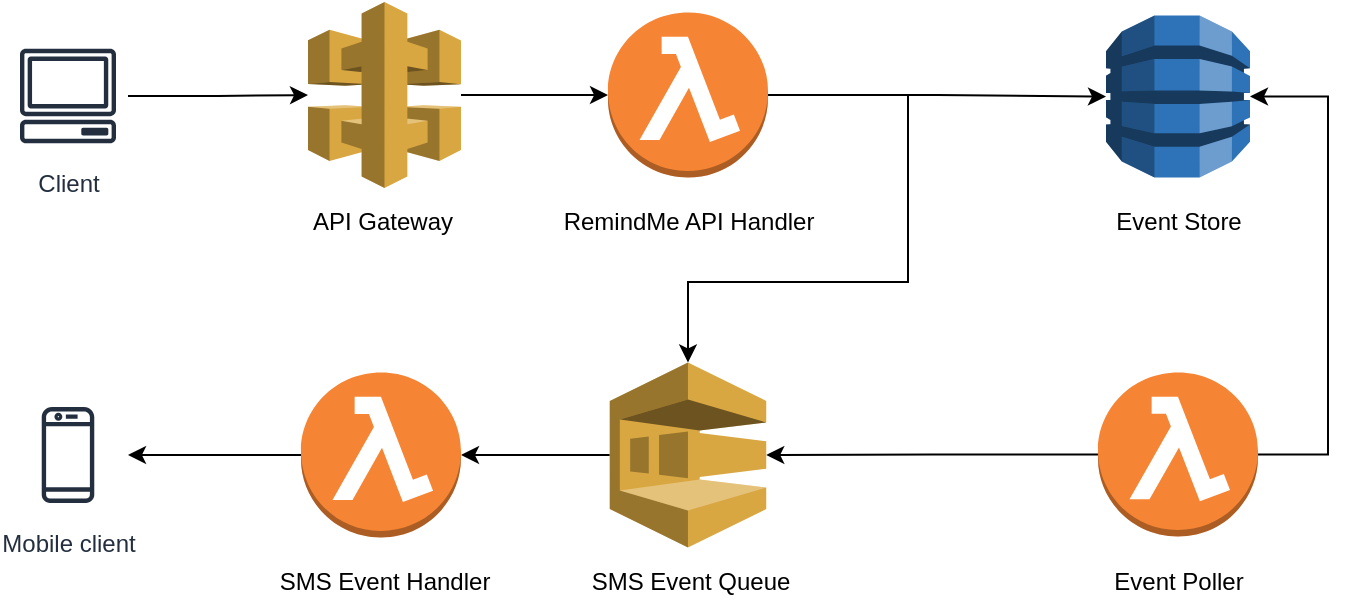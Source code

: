 <mxfile version="14.8.6" type="device"><diagram id="TaLyIe1XNwk1-9Kcsa6R" name="Page-1"><mxGraphModel dx="1186" dy="678" grid="1" gridSize="10" guides="1" tooltips="1" connect="1" arrows="1" fold="1" page="1" pageScale="1" pageWidth="1100" pageHeight="850" math="0" shadow="0"><root><mxCell id="0"/><mxCell id="1" parent="0"/><mxCell id="aUNqs7v3_N361dOuY1Bk-4" value="" style="outlineConnect=0;dashed=0;verticalLabelPosition=bottom;verticalAlign=top;align=center;html=1;shape=mxgraph.aws3.dynamo_db;fillColor=#2E73B8;gradientColor=none;" vertex="1" parent="1"><mxGeometry x="769" y="116.75" width="72" height="81" as="geometry"/></mxCell><mxCell id="aUNqs7v3_N361dOuY1Bk-19" value="" style="edgeStyle=orthogonalEdgeStyle;rounded=0;orthogonalLoop=1;jettySize=auto;html=1;" edge="1" parent="1" source="aUNqs7v3_N361dOuY1Bk-7" target="aUNqs7v3_N361dOuY1Bk-8"><mxGeometry relative="1" as="geometry"/></mxCell><mxCell id="aUNqs7v3_N361dOuY1Bk-7" value="" style="outlineConnect=0;dashed=0;verticalLabelPosition=bottom;verticalAlign=top;align=center;html=1;shape=mxgraph.aws3.api_gateway;fillColor=#D9A741;gradientColor=none;" vertex="1" parent="1"><mxGeometry x="370" y="110" width="76.5" height="93" as="geometry"/></mxCell><mxCell id="aUNqs7v3_N361dOuY1Bk-20" style="edgeStyle=orthogonalEdgeStyle;rounded=0;orthogonalLoop=1;jettySize=auto;html=1;exitX=1;exitY=0.5;exitDx=0;exitDy=0;exitPerimeter=0;" edge="1" parent="1" source="aUNqs7v3_N361dOuY1Bk-8" target="aUNqs7v3_N361dOuY1Bk-4"><mxGeometry relative="1" as="geometry"/></mxCell><mxCell id="aUNqs7v3_N361dOuY1Bk-29" style="edgeStyle=orthogonalEdgeStyle;rounded=0;orthogonalLoop=1;jettySize=auto;html=1;" edge="1" parent="1" target="aUNqs7v3_N361dOuY1Bk-14"><mxGeometry relative="1" as="geometry"><mxPoint x="670" y="157" as="sourcePoint"/><Array as="points"><mxPoint x="670" y="250"/><mxPoint x="560" y="250"/></Array></mxGeometry></mxCell><mxCell id="aUNqs7v3_N361dOuY1Bk-8" value="" style="outlineConnect=0;dashed=0;verticalLabelPosition=bottom;verticalAlign=top;align=center;html=1;shape=mxgraph.aws3.lambda_function;fillColor=#F58534;gradientColor=none;" vertex="1" parent="1"><mxGeometry x="520" y="115.25" width="80" height="82.5" as="geometry"/></mxCell><mxCell id="aUNqs7v3_N361dOuY1Bk-23" style="edgeStyle=orthogonalEdgeStyle;rounded=0;orthogonalLoop=1;jettySize=auto;html=1;exitX=1;exitY=0.5;exitDx=0;exitDy=0;exitPerimeter=0;entryX=1;entryY=0.5;entryDx=0;entryDy=0;entryPerimeter=0;" edge="1" parent="1" source="aUNqs7v3_N361dOuY1Bk-9" target="aUNqs7v3_N361dOuY1Bk-4"><mxGeometry relative="1" as="geometry"><mxPoint x="805" y="200" as="targetPoint"/><Array as="points"><mxPoint x="880" y="336"/><mxPoint x="880" y="157"/></Array></mxGeometry></mxCell><mxCell id="aUNqs7v3_N361dOuY1Bk-24" style="edgeStyle=orthogonalEdgeStyle;rounded=0;orthogonalLoop=1;jettySize=auto;html=1;exitX=0;exitY=0.5;exitDx=0;exitDy=0;exitPerimeter=0;entryX=1;entryY=0.5;entryDx=0;entryDy=0;entryPerimeter=0;" edge="1" parent="1" source="aUNqs7v3_N361dOuY1Bk-9" target="aUNqs7v3_N361dOuY1Bk-14"><mxGeometry relative="1" as="geometry"/></mxCell><mxCell id="aUNqs7v3_N361dOuY1Bk-9" value="" style="outlineConnect=0;dashed=0;verticalLabelPosition=bottom;verticalAlign=top;align=center;html=1;shape=mxgraph.aws3.lambda_function;fillColor=#F58534;gradientColor=none;" vertex="1" parent="1"><mxGeometry x="765" y="295.25" width="80" height="82" as="geometry"/></mxCell><mxCell id="aUNqs7v3_N361dOuY1Bk-25" value="" style="edgeStyle=orthogonalEdgeStyle;rounded=0;orthogonalLoop=1;jettySize=auto;html=1;" edge="1" parent="1" source="aUNqs7v3_N361dOuY1Bk-14" target="aUNqs7v3_N361dOuY1Bk-15"><mxGeometry relative="1" as="geometry"/></mxCell><mxCell id="aUNqs7v3_N361dOuY1Bk-14" value="" style="outlineConnect=0;dashed=0;verticalLabelPosition=bottom;verticalAlign=top;align=center;html=1;shape=mxgraph.aws3.sqs;fillColor=#D9A741;gradientColor=none;" vertex="1" parent="1"><mxGeometry x="520.87" y="290.25" width="78.25" height="92.5" as="geometry"/></mxCell><mxCell id="aUNqs7v3_N361dOuY1Bk-26" value="" style="edgeStyle=orthogonalEdgeStyle;rounded=0;orthogonalLoop=1;jettySize=auto;html=1;" edge="1" parent="1" source="aUNqs7v3_N361dOuY1Bk-15" target="aUNqs7v3_N361dOuY1Bk-16"><mxGeometry relative="1" as="geometry"/></mxCell><mxCell id="aUNqs7v3_N361dOuY1Bk-15" value="" style="outlineConnect=0;dashed=0;verticalLabelPosition=bottom;verticalAlign=top;align=center;html=1;shape=mxgraph.aws3.lambda_function;fillColor=#F58534;gradientColor=none;" vertex="1" parent="1"><mxGeometry x="366.5" y="295.25" width="80" height="82.5" as="geometry"/></mxCell><mxCell id="aUNqs7v3_N361dOuY1Bk-16" value="Mobile client" style="outlineConnect=0;fontColor=#232F3E;gradientColor=none;strokeColor=#232F3E;fillColor=#ffffff;dashed=0;verticalLabelPosition=bottom;verticalAlign=top;align=center;html=1;fontSize=12;fontStyle=0;aspect=fixed;shape=mxgraph.aws4.resourceIcon;resIcon=mxgraph.aws4.mobile_client;" vertex="1" parent="1"><mxGeometry x="220" y="306.5" width="60" height="60" as="geometry"/></mxCell><mxCell id="aUNqs7v3_N361dOuY1Bk-18" value="" style="edgeStyle=orthogonalEdgeStyle;rounded=0;orthogonalLoop=1;jettySize=auto;html=1;" edge="1" parent="1" source="aUNqs7v3_N361dOuY1Bk-17" target="aUNqs7v3_N361dOuY1Bk-7"><mxGeometry relative="1" as="geometry"/></mxCell><mxCell id="aUNqs7v3_N361dOuY1Bk-17" value="Client" style="outlineConnect=0;fontColor=#232F3E;gradientColor=none;strokeColor=#232F3E;fillColor=#ffffff;dashed=0;verticalLabelPosition=bottom;verticalAlign=top;align=center;html=1;fontSize=12;fontStyle=0;aspect=fixed;shape=mxgraph.aws4.resourceIcon;resIcon=mxgraph.aws4.client;" vertex="1" parent="1"><mxGeometry x="220" y="127" width="60" height="60" as="geometry"/></mxCell><mxCell id="aUNqs7v3_N361dOuY1Bk-22" style="edgeStyle=orthogonalEdgeStyle;rounded=0;orthogonalLoop=1;jettySize=auto;html=1;exitX=0.5;exitY=1;exitDx=0;exitDy=0;exitPerimeter=0;" edge="1" parent="1" source="aUNqs7v3_N361dOuY1Bk-4" target="aUNqs7v3_N361dOuY1Bk-4"><mxGeometry relative="1" as="geometry"/></mxCell><mxCell id="aUNqs7v3_N361dOuY1Bk-30" value="API Gateway" style="text;html=1;align=center;verticalAlign=middle;resizable=0;points=[];autosize=1;strokeColor=none;" vertex="1" parent="1"><mxGeometry x="361.5" y="210" width="90" height="20" as="geometry"/></mxCell><mxCell id="aUNqs7v3_N361dOuY1Bk-31" value="RemindMe API Handler" style="text;html=1;align=center;verticalAlign=middle;resizable=0;points=[];autosize=1;strokeColor=none;" vertex="1" parent="1"><mxGeometry x="489.99" y="210" width="140" height="20" as="geometry"/></mxCell><mxCell id="aUNqs7v3_N361dOuY1Bk-32" value="Event Store" style="text;html=1;align=center;verticalAlign=middle;resizable=0;points=[];autosize=1;strokeColor=none;" vertex="1" parent="1"><mxGeometry x="765" y="210" width="80" height="20" as="geometry"/></mxCell><mxCell id="aUNqs7v3_N361dOuY1Bk-33" value="&lt;div&gt;Event Poller&lt;/div&gt;" style="text;html=1;align=center;verticalAlign=middle;resizable=0;points=[];autosize=1;strokeColor=none;" vertex="1" parent="1"><mxGeometry x="765" y="390" width="80" height="20" as="geometry"/></mxCell><mxCell id="aUNqs7v3_N361dOuY1Bk-34" value="&lt;div&gt;SMS Event Queue&lt;/div&gt;" style="text;html=1;align=center;verticalAlign=middle;resizable=0;points=[];autosize=1;strokeColor=none;" vertex="1" parent="1"><mxGeometry x="505.87" y="390" width="110" height="20" as="geometry"/></mxCell><mxCell id="aUNqs7v3_N361dOuY1Bk-35" value="&lt;div&gt;SMS Event Handler&lt;/div&gt;" style="text;html=1;align=center;verticalAlign=middle;resizable=0;points=[];autosize=1;strokeColor=none;" vertex="1" parent="1"><mxGeometry x="348.25" y="390" width="120" height="20" as="geometry"/></mxCell></root></mxGraphModel></diagram></mxfile>